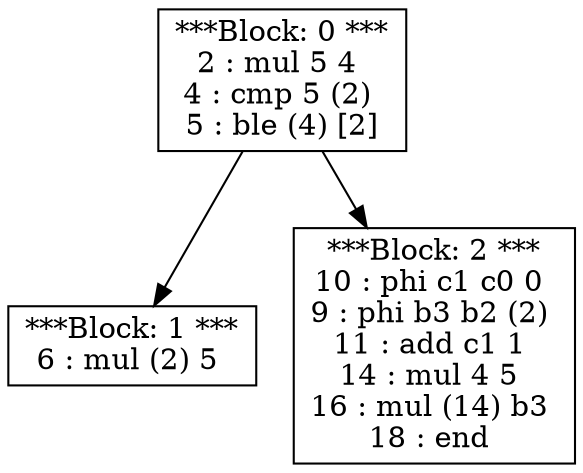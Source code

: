 digraph structs {
0 [shape=record,label="***Block: 0 ***\n2 : mul 5 4 \n4 : cmp 5 (2) \n5 : ble (4) [2]\n"]
1 [shape=record,label="***Block: 1 ***\n6 : mul (2) 5 \n"]
2 [shape=record,label="***Block: 2 ***\n10 : phi c1 c0 0 \n9 : phi b3 b2 (2) \n11 : add c1 1 \n14 : mul 4 5 \n16 : mul (14) b3 \n18 : end \n"]
0 -> 1;
0 -> 2;

}
